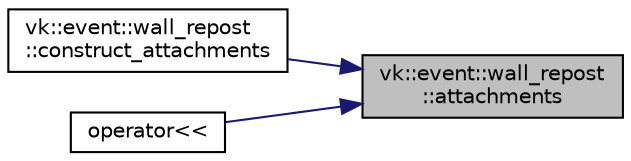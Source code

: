 digraph "vk::event::wall_repost::attachments"
{
 // LATEX_PDF_SIZE
  edge [fontname="Helvetica",fontsize="10",labelfontname="Helvetica",labelfontsize="10"];
  node [fontname="Helvetica",fontsize="10",shape=record];
  rankdir="RL";
  Node1 [label="vk::event::wall_repost\l::attachments",height=0.2,width=0.4,color="black", fillcolor="grey75", style="filled", fontcolor="black",tooltip=" "];
  Node1 -> Node2 [dir="back",color="midnightblue",fontsize="10",style="solid",fontname="Helvetica"];
  Node2 [label="vk::event::wall_repost\l::construct_attachments",height=0.2,width=0.4,color="black", fillcolor="white", style="filled",URL="$classvk_1_1event_1_1wall__repost.html#a7123cd4a83acefd5e92680a59373b7ea",tooltip=" "];
  Node1 -> Node3 [dir="back",color="midnightblue",fontsize="10",style="solid",fontname="Helvetica"];
  Node3 [label="operator\<\<",height=0.2,width=0.4,color="black", fillcolor="white", style="filled",URL="$wall__repost_8hpp.html#a861ed43265e2cfc9c309a94e6fdde718",tooltip=" "];
}
